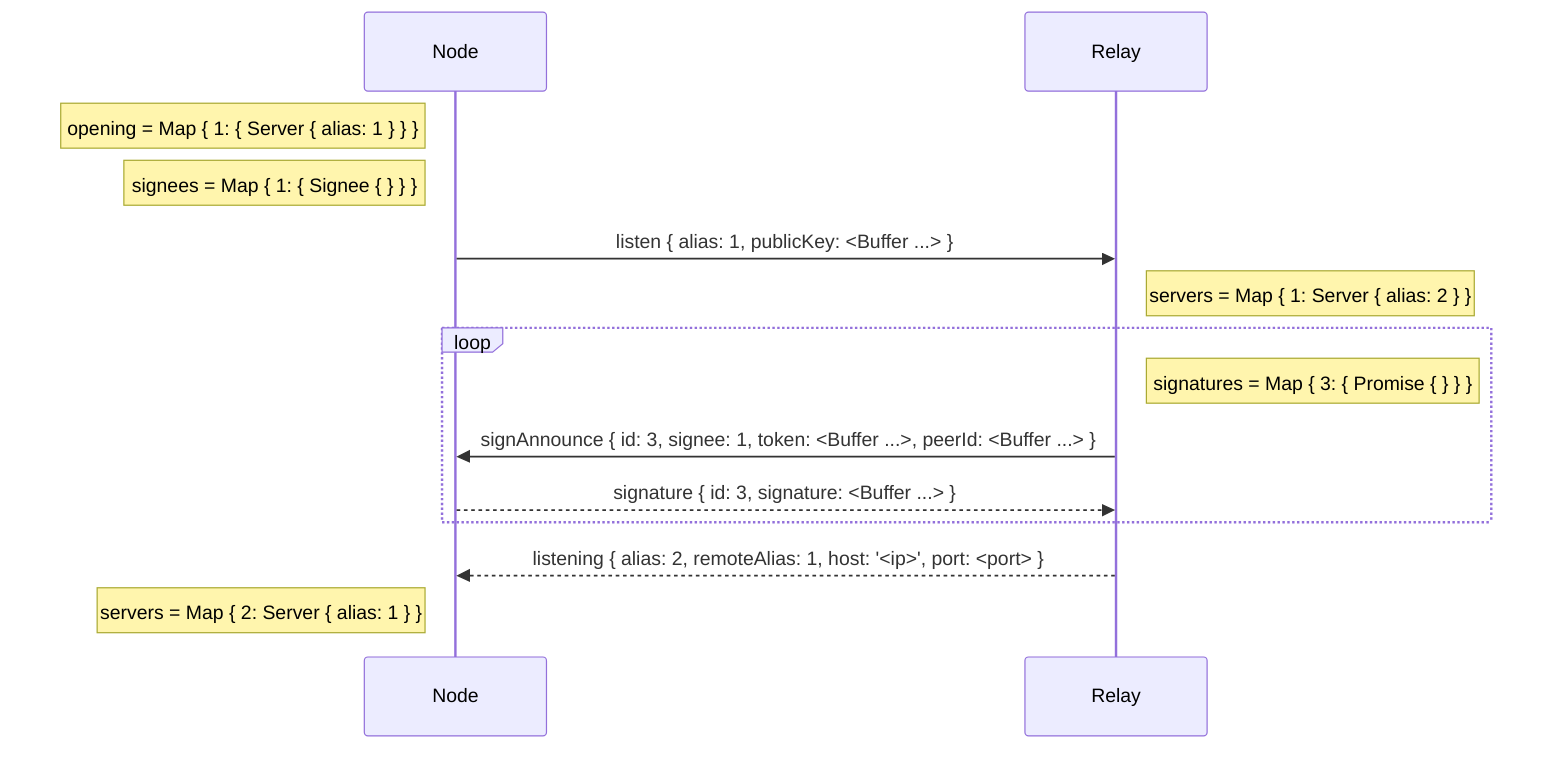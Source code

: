 sequenceDiagram
  participant N as Node
  participant R as Relay

  note left of N: opening = Map { 1: { Server { alias: 1 } } }

  note left of N: signees = Map { 1: { Signee { } } }

  N->>R: listen { alias: 1, publicKey: <Buffer ...> }

  note right of R: servers = Map { 1: Server { alias: 2 } }

  loop
    note right of R: signatures = Map { 3: { Promise { } } }

    R->>N: signAnnounce { id: 3, signee: 1, token: <Buffer ...>, peerId: <Buffer ...> }

    N-->>R: signature { id: 3, signature: <Buffer ...> }
  end

  R-->>N: listening { alias: 2, remoteAlias: 1, host: '<ip>', port: <port> }

  note left of N: servers = Map { 2: Server { alias: 1 } }